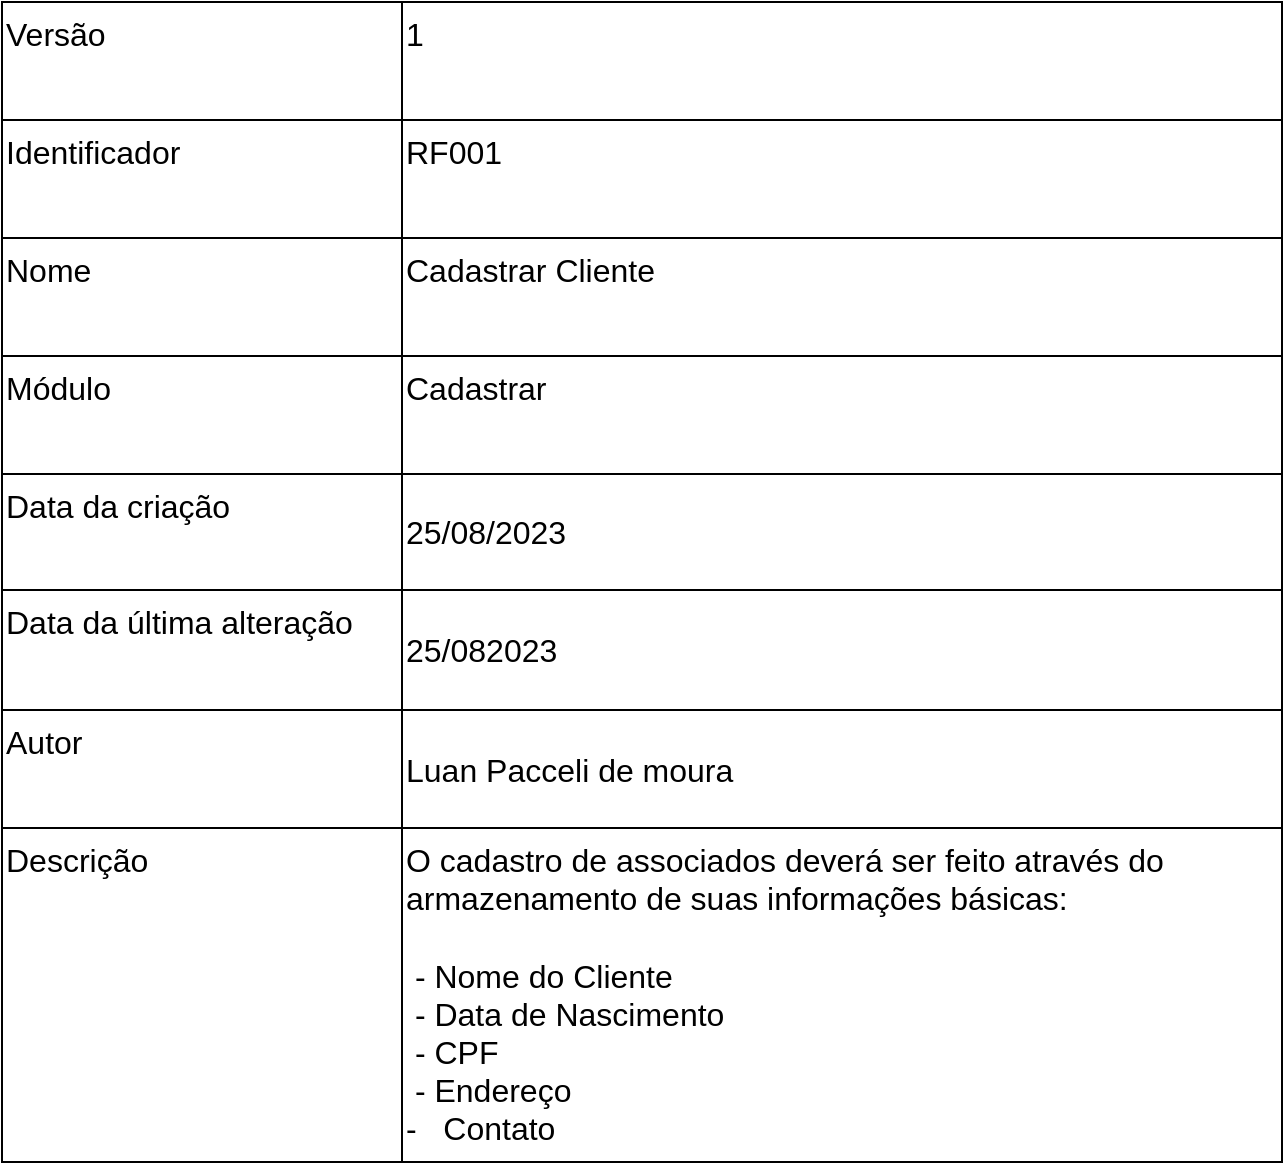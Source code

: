 <mxfile version="21.6.9" type="github">
  <diagram name="Page-1" id="e7010aeb-78dc-98c9-4316-6516fd28bfe3">
    <mxGraphModel dx="1687" dy="1071" grid="1" gridSize="10" guides="1" tooltips="1" connect="1" arrows="1" fold="1" page="1" pageScale="1.5" pageWidth="1169" pageHeight="826" background="none" math="0" shadow="0">
      <root>
        <mxCell id="0" style=";html=1;" />
        <mxCell id="1" style=";html=1;" parent="0" />
        <mxCell id="BvUAwLo0dkDwFJGAxJ7x-75" value="" style="shape=table;startSize=0;container=1;collapsible=0;childLayout=tableLayout;fontSize=16;movable=1;resizable=1;rotatable=1;deletable=1;editable=1;locked=0;connectable=1;" vertex="1" parent="1">
          <mxGeometry x="480" y="180" width="640" height="580" as="geometry" />
        </mxCell>
        <mxCell id="BvUAwLo0dkDwFJGAxJ7x-76" style="shape=tableRow;horizontal=0;startSize=0;swimlaneHead=0;swimlaneBody=0;strokeColor=inherit;top=0;left=0;bottom=0;right=0;collapsible=0;dropTarget=0;fillColor=none;points=[[0,0.5],[1,0.5]];portConstraint=eastwest;fontSize=16;movable=0;resizable=0;rotatable=0;deletable=0;editable=0;locked=1;connectable=0;" vertex="1" parent="BvUAwLo0dkDwFJGAxJ7x-75">
          <mxGeometry width="640" height="59" as="geometry" />
        </mxCell>
        <mxCell id="BvUAwLo0dkDwFJGAxJ7x-77" value="Versão" style="shape=partialRectangle;html=1;whiteSpace=wrap;connectable=0;strokeColor=inherit;overflow=hidden;fillColor=none;top=0;left=0;bottom=0;right=0;pointerEvents=1;fontSize=16;align=left;verticalAlign=top;movable=0;resizable=0;rotatable=0;deletable=0;editable=0;locked=1;" vertex="1" parent="BvUAwLo0dkDwFJGAxJ7x-76">
          <mxGeometry width="200" height="59" as="geometry">
            <mxRectangle width="200" height="59" as="alternateBounds" />
          </mxGeometry>
        </mxCell>
        <mxCell id="BvUAwLo0dkDwFJGAxJ7x-78" value="1" style="shape=partialRectangle;html=1;whiteSpace=wrap;connectable=0;strokeColor=inherit;overflow=hidden;fillColor=none;top=0;left=0;bottom=0;right=0;pointerEvents=1;fontSize=16;align=left;verticalAlign=top;movable=0;resizable=0;rotatable=0;deletable=0;editable=0;locked=1;" vertex="1" parent="BvUAwLo0dkDwFJGAxJ7x-76">
          <mxGeometry x="200" width="440" height="59" as="geometry">
            <mxRectangle width="440" height="59" as="alternateBounds" />
          </mxGeometry>
        </mxCell>
        <mxCell id="BvUAwLo0dkDwFJGAxJ7x-79" style="shape=tableRow;horizontal=0;startSize=0;swimlaneHead=0;swimlaneBody=0;strokeColor=inherit;top=0;left=0;bottom=0;right=0;collapsible=0;dropTarget=0;fillColor=none;points=[[0,0.5],[1,0.5]];portConstraint=eastwest;fontSize=16;movable=0;resizable=0;rotatable=0;deletable=0;editable=0;locked=1;connectable=0;" vertex="1" parent="BvUAwLo0dkDwFJGAxJ7x-75">
          <mxGeometry y="59" width="640" height="59" as="geometry" />
        </mxCell>
        <mxCell id="BvUAwLo0dkDwFJGAxJ7x-80" value="Identificador" style="shape=partialRectangle;html=1;whiteSpace=wrap;connectable=0;strokeColor=inherit;overflow=hidden;fillColor=none;top=0;left=0;bottom=0;right=0;pointerEvents=1;fontSize=16;align=left;verticalAlign=top;movable=0;resizable=0;rotatable=0;deletable=0;editable=0;locked=1;" vertex="1" parent="BvUAwLo0dkDwFJGAxJ7x-79">
          <mxGeometry width="200" height="59" as="geometry">
            <mxRectangle width="200" height="59" as="alternateBounds" />
          </mxGeometry>
        </mxCell>
        <mxCell id="BvUAwLo0dkDwFJGAxJ7x-81" value="RF001" style="shape=partialRectangle;html=1;whiteSpace=wrap;connectable=0;strokeColor=inherit;overflow=hidden;fillColor=none;top=0;left=0;bottom=0;right=0;pointerEvents=1;fontSize=16;align=left;verticalAlign=top;movable=0;resizable=0;rotatable=0;deletable=0;editable=0;locked=1;" vertex="1" parent="BvUAwLo0dkDwFJGAxJ7x-79">
          <mxGeometry x="200" width="440" height="59" as="geometry">
            <mxRectangle width="440" height="59" as="alternateBounds" />
          </mxGeometry>
        </mxCell>
        <mxCell id="BvUAwLo0dkDwFJGAxJ7x-82" style="shape=tableRow;horizontal=0;startSize=0;swimlaneHead=0;swimlaneBody=0;strokeColor=inherit;top=0;left=0;bottom=0;right=0;collapsible=0;dropTarget=0;fillColor=none;points=[[0,0.5],[1,0.5]];portConstraint=eastwest;fontSize=16;movable=1;resizable=1;rotatable=1;deletable=1;editable=1;locked=0;connectable=1;" vertex="1" parent="BvUAwLo0dkDwFJGAxJ7x-75">
          <mxGeometry y="118" width="640" height="59" as="geometry" />
        </mxCell>
        <mxCell id="BvUAwLo0dkDwFJGAxJ7x-83" value="Nome" style="shape=partialRectangle;html=1;whiteSpace=wrap;connectable=0;strokeColor=inherit;overflow=hidden;fillColor=none;top=0;left=0;bottom=0;right=0;pointerEvents=1;fontSize=16;align=left;verticalAlign=top;movable=0;resizable=0;rotatable=0;deletable=0;editable=0;locked=1;" vertex="1" parent="BvUAwLo0dkDwFJGAxJ7x-82">
          <mxGeometry width="200" height="59" as="geometry">
            <mxRectangle width="200" height="59" as="alternateBounds" />
          </mxGeometry>
        </mxCell>
        <mxCell id="BvUAwLo0dkDwFJGAxJ7x-84" value="Cadastrar Cliente&amp;nbsp;" style="shape=partialRectangle;html=1;whiteSpace=wrap;connectable=1;strokeColor=inherit;overflow=hidden;fillColor=none;top=0;left=0;bottom=0;right=0;pointerEvents=1;fontSize=16;align=left;verticalAlign=top;movable=1;resizable=1;rotatable=1;deletable=1;editable=1;locked=0;" vertex="1" parent="BvUAwLo0dkDwFJGAxJ7x-82">
          <mxGeometry x="200" width="440" height="59" as="geometry">
            <mxRectangle width="440" height="59" as="alternateBounds" />
          </mxGeometry>
        </mxCell>
        <mxCell id="BvUAwLo0dkDwFJGAxJ7x-85" style="shape=tableRow;horizontal=0;startSize=0;swimlaneHead=0;swimlaneBody=0;strokeColor=inherit;top=0;left=0;bottom=0;right=0;collapsible=0;dropTarget=0;fillColor=none;points=[[0,0.5],[1,0.5]];portConstraint=eastwest;fontSize=16;movable=0;resizable=0;rotatable=0;deletable=0;editable=0;locked=1;connectable=0;" vertex="1" parent="BvUAwLo0dkDwFJGAxJ7x-75">
          <mxGeometry y="177" width="640" height="59" as="geometry" />
        </mxCell>
        <mxCell id="BvUAwLo0dkDwFJGAxJ7x-86" value="Módulo" style="shape=partialRectangle;html=1;whiteSpace=wrap;connectable=0;strokeColor=inherit;overflow=hidden;fillColor=none;top=0;left=0;bottom=0;right=0;pointerEvents=1;fontSize=16;align=left;verticalAlign=top;movable=0;resizable=0;rotatable=0;deletable=0;editable=0;locked=1;" vertex="1" parent="BvUAwLo0dkDwFJGAxJ7x-85">
          <mxGeometry width="200" height="59" as="geometry">
            <mxRectangle width="200" height="59" as="alternateBounds" />
          </mxGeometry>
        </mxCell>
        <mxCell id="BvUAwLo0dkDwFJGAxJ7x-87" value="&lt;span style=&quot;margin: 0px; padding: 0px; user-select: text; -webkit-user-drag: none; -webkit-tap-highlight-color: transparent;&quot; class=&quot;NormalTextRun SCXW47150359 BCX8&quot;&gt;Cadastrar&lt;/span&gt;&lt;span style=&quot;margin: 0px; padding: 0px; user-select: text; -webkit-user-drag: none; -webkit-tap-highlight-color: transparent; background-color: rgb(255, 255, 255); font-size: 11pt; line-height: 19.425px; font-family: Calibri, Calibri_EmbeddedFont, Calibri_MSFontService, sans-serif; font-variant-ligatures: none !important;&quot; class=&quot;TextRun SCXW47150359 BCX8&quot; lang=&quot;PT-BR&quot; data-contrast=&quot;auto&quot;&gt;&lt;/span&gt;&lt;span style=&quot;margin: 0px; padding: 0px; user-select: text; -webkit-user-drag: none; -webkit-tap-highlight-color: transparent; background-color: rgb(255, 255, 255); font-size: 11pt; line-height: 19.425px; font-family: Calibri, Calibri_EmbeddedFont, Calibri_MSFontService, sans-serif;&quot; data-ccp-props=&quot;{&amp;quot;201341983&amp;quot;:0,&amp;quot;335559740&amp;quot;:259}&quot; class=&quot;EOP SCXW47150359 BCX8&quot;&gt;&amp;nbsp;&lt;/span&gt;" style="shape=partialRectangle;html=1;whiteSpace=wrap;connectable=0;strokeColor=inherit;overflow=hidden;fillColor=none;top=0;left=0;bottom=0;right=0;pointerEvents=1;fontSize=16;align=left;verticalAlign=top;movable=0;resizable=0;rotatable=0;deletable=0;editable=0;locked=1;" vertex="1" parent="BvUAwLo0dkDwFJGAxJ7x-85">
          <mxGeometry x="200" width="440" height="59" as="geometry">
            <mxRectangle width="440" height="59" as="alternateBounds" />
          </mxGeometry>
        </mxCell>
        <mxCell id="BvUAwLo0dkDwFJGAxJ7x-88" style="shape=tableRow;horizontal=0;startSize=0;swimlaneHead=0;swimlaneBody=0;strokeColor=inherit;top=0;left=0;bottom=0;right=0;collapsible=0;dropTarget=0;fillColor=none;points=[[0,0.5],[1,0.5]];portConstraint=eastwest;fontSize=16;movable=1;resizable=1;rotatable=1;deletable=1;editable=1;locked=0;connectable=1;" vertex="1" parent="BvUAwLo0dkDwFJGAxJ7x-75">
          <mxGeometry y="236" width="640" height="58" as="geometry" />
        </mxCell>
        <mxCell id="BvUAwLo0dkDwFJGAxJ7x-89" value="Data da criação" style="shape=partialRectangle;html=1;whiteSpace=wrap;connectable=0;strokeColor=inherit;overflow=hidden;fillColor=none;top=0;left=0;bottom=0;right=0;pointerEvents=1;fontSize=16;align=left;verticalAlign=top;movable=0;resizable=0;rotatable=0;deletable=0;editable=0;locked=1;" vertex="1" parent="BvUAwLo0dkDwFJGAxJ7x-88">
          <mxGeometry width="200" height="58" as="geometry">
            <mxRectangle width="200" height="58" as="alternateBounds" />
          </mxGeometry>
        </mxCell>
        <mxCell id="BvUAwLo0dkDwFJGAxJ7x-90" value="25/08/2023" style="shape=partialRectangle;html=1;whiteSpace=wrap;connectable=1;strokeColor=inherit;overflow=hidden;fillColor=none;top=0;left=0;bottom=0;right=0;pointerEvents=1;fontSize=16;align=left;movable=1;resizable=1;rotatable=1;deletable=1;editable=1;locked=0;" vertex="1" parent="BvUAwLo0dkDwFJGAxJ7x-88">
          <mxGeometry x="200" width="440" height="58" as="geometry">
            <mxRectangle width="440" height="58" as="alternateBounds" />
          </mxGeometry>
        </mxCell>
        <mxCell id="BvUAwLo0dkDwFJGAxJ7x-91" value="" style="shape=tableRow;horizontal=0;startSize=0;swimlaneHead=0;swimlaneBody=0;strokeColor=inherit;top=0;left=0;bottom=0;right=0;collapsible=0;dropTarget=0;fillColor=none;points=[[0,0.5],[1,0.5]];portConstraint=eastwest;fontSize=16;movable=1;resizable=1;rotatable=1;deletable=1;editable=1;locked=0;connectable=1;" vertex="1" parent="BvUAwLo0dkDwFJGAxJ7x-75">
          <mxGeometry y="294" width="640" height="60" as="geometry" />
        </mxCell>
        <mxCell id="BvUAwLo0dkDwFJGAxJ7x-92" value="Data da última alteração" style="shape=partialRectangle;html=1;whiteSpace=wrap;connectable=1;strokeColor=inherit;overflow=hidden;fillColor=none;top=0;left=0;bottom=0;right=0;pointerEvents=1;fontSize=16;align=left;verticalAlign=top;movable=1;resizable=1;rotatable=1;deletable=1;editable=1;locked=0;" vertex="1" parent="BvUAwLo0dkDwFJGAxJ7x-91">
          <mxGeometry width="200" height="60" as="geometry">
            <mxRectangle width="200" height="60" as="alternateBounds" />
          </mxGeometry>
        </mxCell>
        <mxCell id="BvUAwLo0dkDwFJGAxJ7x-93" value="25/082023" style="shape=partialRectangle;html=1;whiteSpace=wrap;connectable=1;strokeColor=inherit;overflow=hidden;fillColor=none;top=0;left=0;bottom=0;right=0;pointerEvents=1;fontSize=16;movable=1;resizable=1;rotatable=1;deletable=1;editable=1;locked=0;align=left;" vertex="1" parent="BvUAwLo0dkDwFJGAxJ7x-91">
          <mxGeometry x="200" width="440" height="60" as="geometry">
            <mxRectangle width="440" height="60" as="alternateBounds" />
          </mxGeometry>
        </mxCell>
        <mxCell id="BvUAwLo0dkDwFJGAxJ7x-94" value="" style="shape=tableRow;horizontal=0;startSize=0;swimlaneHead=0;swimlaneBody=0;strokeColor=inherit;top=0;left=0;bottom=0;right=0;collapsible=0;dropTarget=0;fillColor=none;points=[[0,0.5],[1,0.5]];portConstraint=eastwest;fontSize=16;movable=1;resizable=1;rotatable=1;deletable=1;editable=1;locked=0;connectable=1;" vertex="1" parent="BvUAwLo0dkDwFJGAxJ7x-75">
          <mxGeometry y="354" width="640" height="59" as="geometry" />
        </mxCell>
        <mxCell id="BvUAwLo0dkDwFJGAxJ7x-95" value="Autor&amp;nbsp;" style="shape=partialRectangle;html=1;whiteSpace=wrap;connectable=0;strokeColor=inherit;overflow=hidden;fillColor=none;top=0;left=0;bottom=0;right=0;pointerEvents=1;fontSize=16;align=left;verticalAlign=top;movable=0;resizable=0;rotatable=0;deletable=0;editable=0;locked=1;" vertex="1" parent="BvUAwLo0dkDwFJGAxJ7x-94">
          <mxGeometry width="200" height="59" as="geometry">
            <mxRectangle width="200" height="59" as="alternateBounds" />
          </mxGeometry>
        </mxCell>
        <mxCell id="BvUAwLo0dkDwFJGAxJ7x-96" value="Luan Pacceli de moura" style="shape=partialRectangle;html=1;whiteSpace=wrap;connectable=1;strokeColor=inherit;overflow=hidden;fillColor=none;top=0;left=0;bottom=0;right=0;pointerEvents=1;fontSize=16;align=left;movable=1;resizable=1;rotatable=1;deletable=1;editable=1;locked=0;" vertex="1" parent="BvUAwLo0dkDwFJGAxJ7x-94">
          <mxGeometry x="200" width="440" height="59" as="geometry">
            <mxRectangle width="440" height="59" as="alternateBounds" />
          </mxGeometry>
        </mxCell>
        <mxCell id="BvUAwLo0dkDwFJGAxJ7x-97" value="" style="shape=tableRow;horizontal=0;startSize=0;swimlaneHead=0;swimlaneBody=0;strokeColor=inherit;top=0;left=0;bottom=0;right=0;collapsible=0;dropTarget=0;fillColor=none;points=[[0,0.5],[1,0.5]];portConstraint=eastwest;fontSize=16;movable=1;resizable=1;rotatable=1;deletable=1;editable=1;locked=0;connectable=1;" vertex="1" parent="BvUAwLo0dkDwFJGAxJ7x-75">
          <mxGeometry y="413" width="640" height="167" as="geometry" />
        </mxCell>
        <mxCell id="BvUAwLo0dkDwFJGAxJ7x-98" value="Descrição" style="shape=partialRectangle;html=1;whiteSpace=wrap;connectable=0;strokeColor=inherit;overflow=hidden;fillColor=none;top=0;left=0;bottom=0;right=0;pointerEvents=1;fontSize=16;align=left;verticalAlign=top;movable=0;resizable=0;rotatable=0;deletable=0;editable=0;locked=1;" vertex="1" parent="BvUAwLo0dkDwFJGAxJ7x-97">
          <mxGeometry width="200" height="167" as="geometry">
            <mxRectangle width="200" height="167" as="alternateBounds" />
          </mxGeometry>
        </mxCell>
        <mxCell id="BvUAwLo0dkDwFJGAxJ7x-99" value="O cadastro de associados deverá ser feito através do armazenamento de suas informações básicas:&lt;br&gt;&lt;br&gt;&amp;nbsp;- Nome do Cliente&lt;br&gt;&amp;nbsp;- Data de Nascimento&lt;br&gt;&amp;nbsp;- CPF&lt;br&gt;&amp;nbsp;- Endereço&lt;br&gt;-&amp;nbsp; &amp;nbsp;Contato&amp;nbsp;" style="shape=partialRectangle;html=1;whiteSpace=wrap;connectable=1;strokeColor=inherit;overflow=hidden;fillColor=none;top=0;left=0;bottom=0;right=0;pointerEvents=1;fontSize=16;align=left;verticalAlign=top;movable=1;resizable=1;rotatable=1;deletable=1;editable=1;locked=0;" vertex="1" parent="BvUAwLo0dkDwFJGAxJ7x-97">
          <mxGeometry x="200" width="440" height="167" as="geometry">
            <mxRectangle width="440" height="167" as="alternateBounds" />
          </mxGeometry>
        </mxCell>
      </root>
    </mxGraphModel>
  </diagram>
</mxfile>
